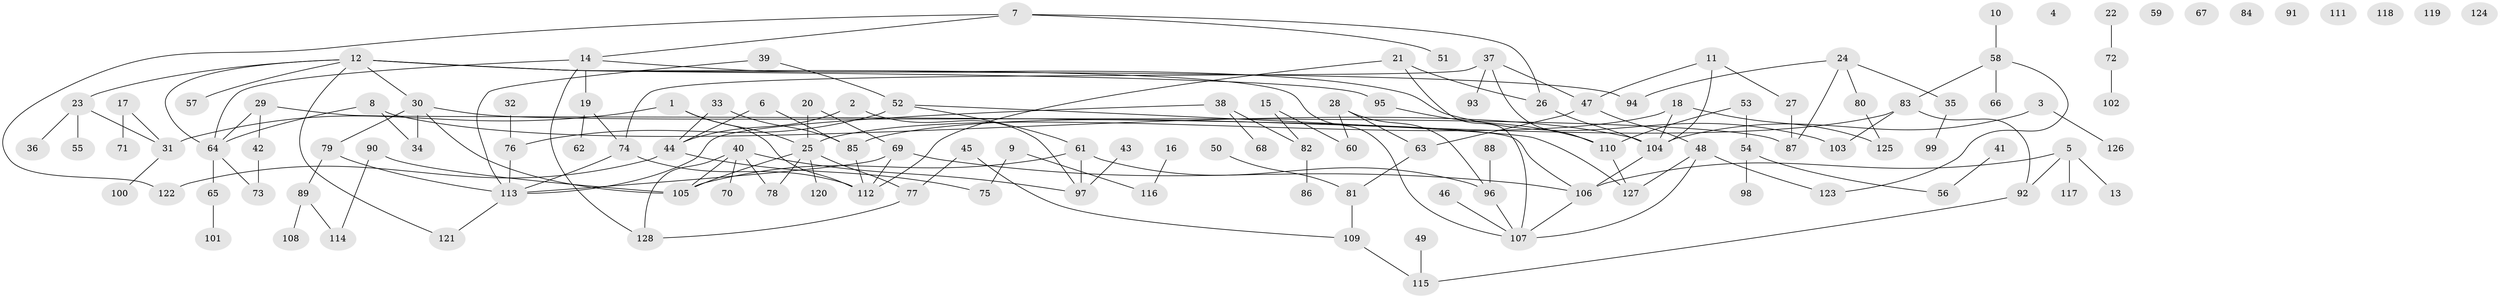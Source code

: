// Generated by graph-tools (version 1.1) at 2025/00/03/09/25 03:00:43]
// undirected, 128 vertices, 158 edges
graph export_dot {
graph [start="1"]
  node [color=gray90,style=filled];
  1;
  2;
  3;
  4;
  5;
  6;
  7;
  8;
  9;
  10;
  11;
  12;
  13;
  14;
  15;
  16;
  17;
  18;
  19;
  20;
  21;
  22;
  23;
  24;
  25;
  26;
  27;
  28;
  29;
  30;
  31;
  32;
  33;
  34;
  35;
  36;
  37;
  38;
  39;
  40;
  41;
  42;
  43;
  44;
  45;
  46;
  47;
  48;
  49;
  50;
  51;
  52;
  53;
  54;
  55;
  56;
  57;
  58;
  59;
  60;
  61;
  62;
  63;
  64;
  65;
  66;
  67;
  68;
  69;
  70;
  71;
  72;
  73;
  74;
  75;
  76;
  77;
  78;
  79;
  80;
  81;
  82;
  83;
  84;
  85;
  86;
  87;
  88;
  89;
  90;
  91;
  92;
  93;
  94;
  95;
  96;
  97;
  98;
  99;
  100;
  101;
  102;
  103;
  104;
  105;
  106;
  107;
  108;
  109;
  110;
  111;
  112;
  113;
  114;
  115;
  116;
  117;
  118;
  119;
  120;
  121;
  122;
  123;
  124;
  125;
  126;
  127;
  128;
  1 -- 25;
  1 -- 31;
  1 -- 112;
  2 -- 44;
  2 -- 97;
  3 -- 104;
  3 -- 126;
  5 -- 13;
  5 -- 92;
  5 -- 106;
  5 -- 117;
  6 -- 44;
  6 -- 85;
  7 -- 14;
  7 -- 26;
  7 -- 51;
  7 -- 122;
  8 -- 34;
  8 -- 64;
  8 -- 104;
  9 -- 75;
  9 -- 116;
  10 -- 58;
  11 -- 27;
  11 -- 47;
  11 -- 104;
  12 -- 23;
  12 -- 30;
  12 -- 57;
  12 -- 64;
  12 -- 94;
  12 -- 95;
  12 -- 107;
  12 -- 121;
  14 -- 19;
  14 -- 64;
  14 -- 103;
  14 -- 128;
  15 -- 60;
  15 -- 82;
  16 -- 116;
  17 -- 31;
  17 -- 71;
  18 -- 25;
  18 -- 104;
  18 -- 125;
  19 -- 62;
  19 -- 74;
  20 -- 25;
  20 -- 69;
  21 -- 26;
  21 -- 107;
  21 -- 112;
  22 -- 72;
  23 -- 31;
  23 -- 36;
  23 -- 55;
  24 -- 35;
  24 -- 80;
  24 -- 87;
  24 -- 94;
  25 -- 77;
  25 -- 78;
  25 -- 105;
  25 -- 120;
  26 -- 104;
  27 -- 87;
  28 -- 60;
  28 -- 63;
  28 -- 96;
  29 -- 42;
  29 -- 64;
  29 -- 106;
  30 -- 34;
  30 -- 79;
  30 -- 87;
  30 -- 105;
  31 -- 100;
  32 -- 76;
  33 -- 44;
  33 -- 85;
  35 -- 99;
  37 -- 47;
  37 -- 74;
  37 -- 93;
  37 -- 110;
  38 -- 68;
  38 -- 82;
  38 -- 113;
  39 -- 52;
  39 -- 113;
  40 -- 70;
  40 -- 78;
  40 -- 97;
  40 -- 105;
  40 -- 128;
  41 -- 56;
  42 -- 73;
  43 -- 97;
  44 -- 75;
  44 -- 122;
  45 -- 77;
  45 -- 109;
  46 -- 107;
  47 -- 48;
  47 -- 63;
  48 -- 107;
  48 -- 123;
  48 -- 127;
  49 -- 115;
  50 -- 81;
  52 -- 61;
  52 -- 76;
  52 -- 127;
  53 -- 54;
  53 -- 110;
  54 -- 56;
  54 -- 98;
  58 -- 66;
  58 -- 83;
  58 -- 123;
  61 -- 96;
  61 -- 97;
  61 -- 105;
  63 -- 81;
  64 -- 65;
  64 -- 73;
  65 -- 101;
  69 -- 106;
  69 -- 112;
  69 -- 113;
  72 -- 102;
  74 -- 112;
  74 -- 113;
  76 -- 113;
  77 -- 128;
  79 -- 89;
  79 -- 113;
  80 -- 125;
  81 -- 109;
  82 -- 86;
  83 -- 85;
  83 -- 92;
  83 -- 103;
  85 -- 112;
  88 -- 96;
  89 -- 108;
  89 -- 114;
  90 -- 105;
  90 -- 114;
  92 -- 115;
  95 -- 110;
  96 -- 107;
  104 -- 106;
  106 -- 107;
  109 -- 115;
  110 -- 127;
  113 -- 121;
}
